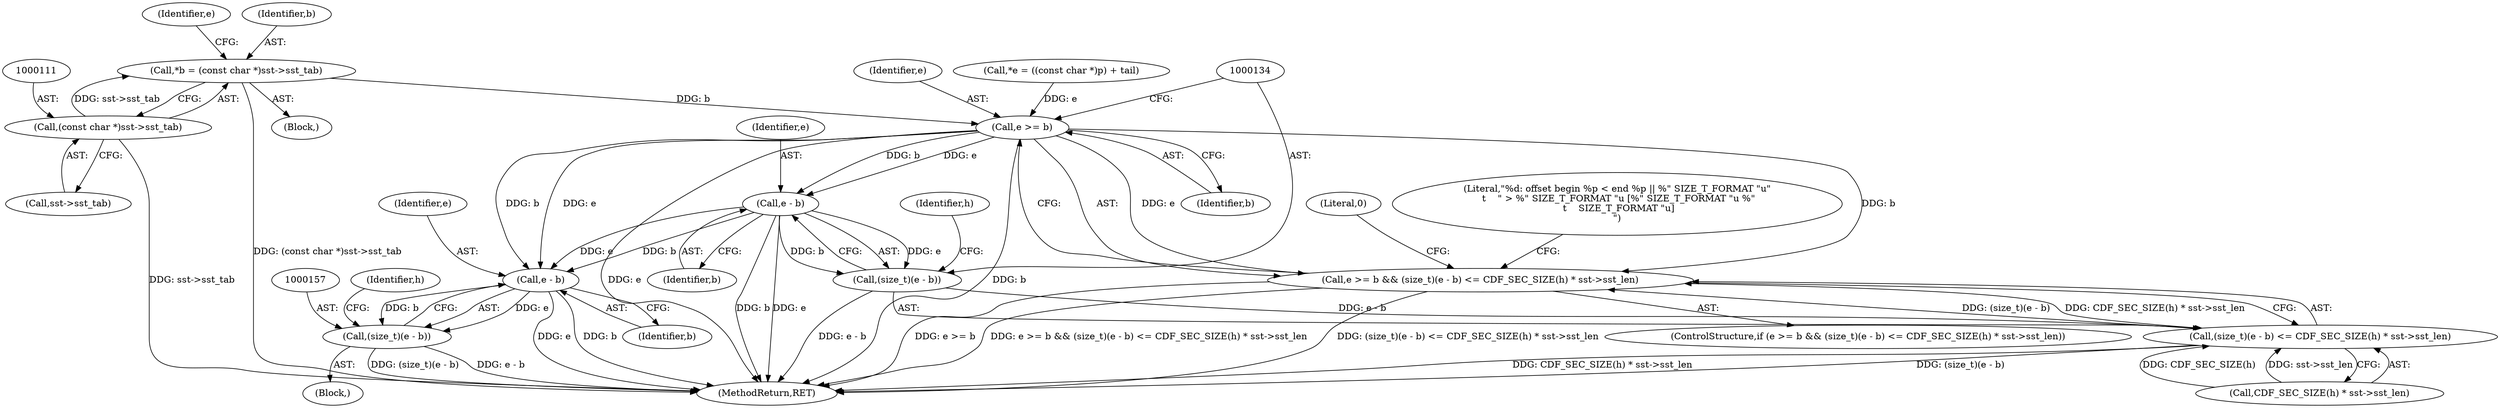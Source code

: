 digraph "1_file_36fadd29849b8087af9f4586f89dbf74ea45be67@pointer" {
"1000108" [label="(Call,*b = (const char *)sst->sst_tab)"];
"1000110" [label="(Call,(const char *)sst->sst_tab)"];
"1000129" [label="(Call,e >= b)"];
"1000128" [label="(Call,e >= b && (size_t)(e - b) <= CDF_SEC_SIZE(h) * sst->sst_len)"];
"1000135" [label="(Call,e - b)"];
"1000133" [label="(Call,(size_t)(e - b))"];
"1000132" [label="(Call,(size_t)(e - b) <= CDF_SEC_SIZE(h) * sst->sst_len)"];
"1000158" [label="(Call,e - b)"];
"1000156" [label="(Call,(size_t)(e - b))"];
"1000128" [label="(Call,e >= b && (size_t)(e - b) <= CDF_SEC_SIZE(h) * sst->sst_len)"];
"1000130" [label="(Identifier,e)"];
"1000137" [label="(Identifier,b)"];
"1000180" [label="(MethodReturn,RET)"];
"1000155" [label="(Block,)"];
"1000117" [label="(Identifier,e)"];
"1000109" [label="(Identifier,b)"];
"1000140" [label="(Identifier,h)"];
"1000110" [label="(Call,(const char *)sst->sst_tab)"];
"1000156" [label="(Call,(size_t)(e - b))"];
"1000164" [label="(Identifier,h)"];
"1000136" [label="(Identifier,e)"];
"1000148" [label="(Literal,\"%d: offset begin %p < end %p || %\" SIZE_T_FORMAT \"u\"\n \t    \" > %\" SIZE_T_FORMAT \"u [%\" SIZE_T_FORMAT \"u %\"\n \t    SIZE_T_FORMAT \"u]\n\")"];
"1000135" [label="(Call,e - b)"];
"1000108" [label="(Call,*b = (const char *)sst->sst_tab)"];
"1000138" [label="(Call,CDF_SEC_SIZE(h) * sst->sst_len)"];
"1000160" [label="(Identifier,b)"];
"1000129" [label="(Call,e >= b)"];
"1000133" [label="(Call,(size_t)(e - b))"];
"1000131" [label="(Identifier,b)"];
"1000159" [label="(Identifier,e)"];
"1000127" [label="(ControlStructure,if (e >= b && (size_t)(e - b) <= CDF_SEC_SIZE(h) * sst->sst_len))"];
"1000112" [label="(Call,sst->sst_tab)"];
"1000106" [label="(Block,)"];
"1000116" [label="(Call,*e = ((const char *)p) + tail)"];
"1000132" [label="(Call,(size_t)(e - b) <= CDF_SEC_SIZE(h) * sst->sst_len)"];
"1000145" [label="(Literal,0)"];
"1000158" [label="(Call,e - b)"];
"1000108" -> "1000106"  [label="AST: "];
"1000108" -> "1000110"  [label="CFG: "];
"1000109" -> "1000108"  [label="AST: "];
"1000110" -> "1000108"  [label="AST: "];
"1000117" -> "1000108"  [label="CFG: "];
"1000108" -> "1000180"  [label="DDG: (const char *)sst->sst_tab"];
"1000110" -> "1000108"  [label="DDG: sst->sst_tab"];
"1000108" -> "1000129"  [label="DDG: b"];
"1000110" -> "1000112"  [label="CFG: "];
"1000111" -> "1000110"  [label="AST: "];
"1000112" -> "1000110"  [label="AST: "];
"1000110" -> "1000180"  [label="DDG: sst->sst_tab"];
"1000129" -> "1000128"  [label="AST: "];
"1000129" -> "1000131"  [label="CFG: "];
"1000130" -> "1000129"  [label="AST: "];
"1000131" -> "1000129"  [label="AST: "];
"1000134" -> "1000129"  [label="CFG: "];
"1000128" -> "1000129"  [label="CFG: "];
"1000129" -> "1000180"  [label="DDG: e"];
"1000129" -> "1000180"  [label="DDG: b"];
"1000129" -> "1000128"  [label="DDG: e"];
"1000129" -> "1000128"  [label="DDG: b"];
"1000116" -> "1000129"  [label="DDG: e"];
"1000129" -> "1000135"  [label="DDG: e"];
"1000129" -> "1000135"  [label="DDG: b"];
"1000129" -> "1000158"  [label="DDG: e"];
"1000129" -> "1000158"  [label="DDG: b"];
"1000128" -> "1000127"  [label="AST: "];
"1000128" -> "1000132"  [label="CFG: "];
"1000132" -> "1000128"  [label="AST: "];
"1000145" -> "1000128"  [label="CFG: "];
"1000148" -> "1000128"  [label="CFG: "];
"1000128" -> "1000180"  [label="DDG: (size_t)(e - b) <= CDF_SEC_SIZE(h) * sst->sst_len"];
"1000128" -> "1000180"  [label="DDG: e >= b"];
"1000128" -> "1000180"  [label="DDG: e >= b && (size_t)(e - b) <= CDF_SEC_SIZE(h) * sst->sst_len"];
"1000132" -> "1000128"  [label="DDG: (size_t)(e - b)"];
"1000132" -> "1000128"  [label="DDG: CDF_SEC_SIZE(h) * sst->sst_len"];
"1000135" -> "1000133"  [label="AST: "];
"1000135" -> "1000137"  [label="CFG: "];
"1000136" -> "1000135"  [label="AST: "];
"1000137" -> "1000135"  [label="AST: "];
"1000133" -> "1000135"  [label="CFG: "];
"1000135" -> "1000180"  [label="DDG: e"];
"1000135" -> "1000180"  [label="DDG: b"];
"1000135" -> "1000133"  [label="DDG: e"];
"1000135" -> "1000133"  [label="DDG: b"];
"1000135" -> "1000158"  [label="DDG: e"];
"1000135" -> "1000158"  [label="DDG: b"];
"1000133" -> "1000132"  [label="AST: "];
"1000134" -> "1000133"  [label="AST: "];
"1000140" -> "1000133"  [label="CFG: "];
"1000133" -> "1000180"  [label="DDG: e - b"];
"1000133" -> "1000132"  [label="DDG: e - b"];
"1000132" -> "1000138"  [label="CFG: "];
"1000138" -> "1000132"  [label="AST: "];
"1000132" -> "1000180"  [label="DDG: (size_t)(e - b)"];
"1000132" -> "1000180"  [label="DDG: CDF_SEC_SIZE(h) * sst->sst_len"];
"1000138" -> "1000132"  [label="DDG: CDF_SEC_SIZE(h)"];
"1000138" -> "1000132"  [label="DDG: sst->sst_len"];
"1000158" -> "1000156"  [label="AST: "];
"1000158" -> "1000160"  [label="CFG: "];
"1000159" -> "1000158"  [label="AST: "];
"1000160" -> "1000158"  [label="AST: "];
"1000156" -> "1000158"  [label="CFG: "];
"1000158" -> "1000180"  [label="DDG: b"];
"1000158" -> "1000180"  [label="DDG: e"];
"1000158" -> "1000156"  [label="DDG: e"];
"1000158" -> "1000156"  [label="DDG: b"];
"1000156" -> "1000155"  [label="AST: "];
"1000157" -> "1000156"  [label="AST: "];
"1000164" -> "1000156"  [label="CFG: "];
"1000156" -> "1000180"  [label="DDG: e - b"];
"1000156" -> "1000180"  [label="DDG: (size_t)(e - b)"];
}
